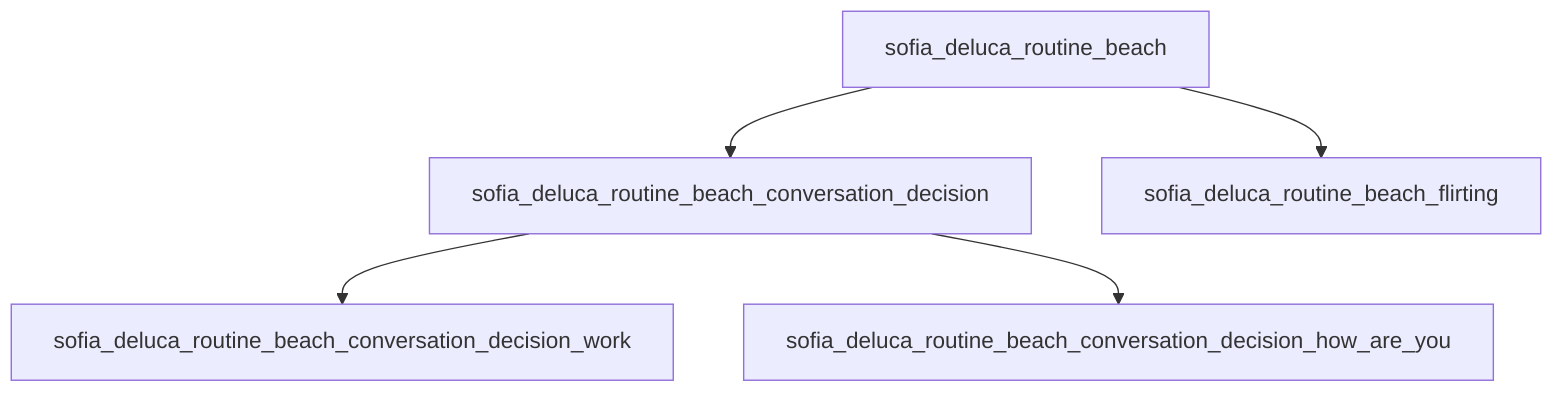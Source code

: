 graph TD
    sofia_deluca_routine_beach --> sofia_deluca_routine_beach_conversation_decision
    sofia_deluca_routine_beach_conversation_decision --> sofia_deluca_routine_beach_conversation_decision_work
    sofia_deluca_routine_beach_conversation_decision --> sofia_deluca_routine_beach_conversation_decision_how_are_you
    sofia_deluca_routine_beach --> sofia_deluca_routine_beach_flirting